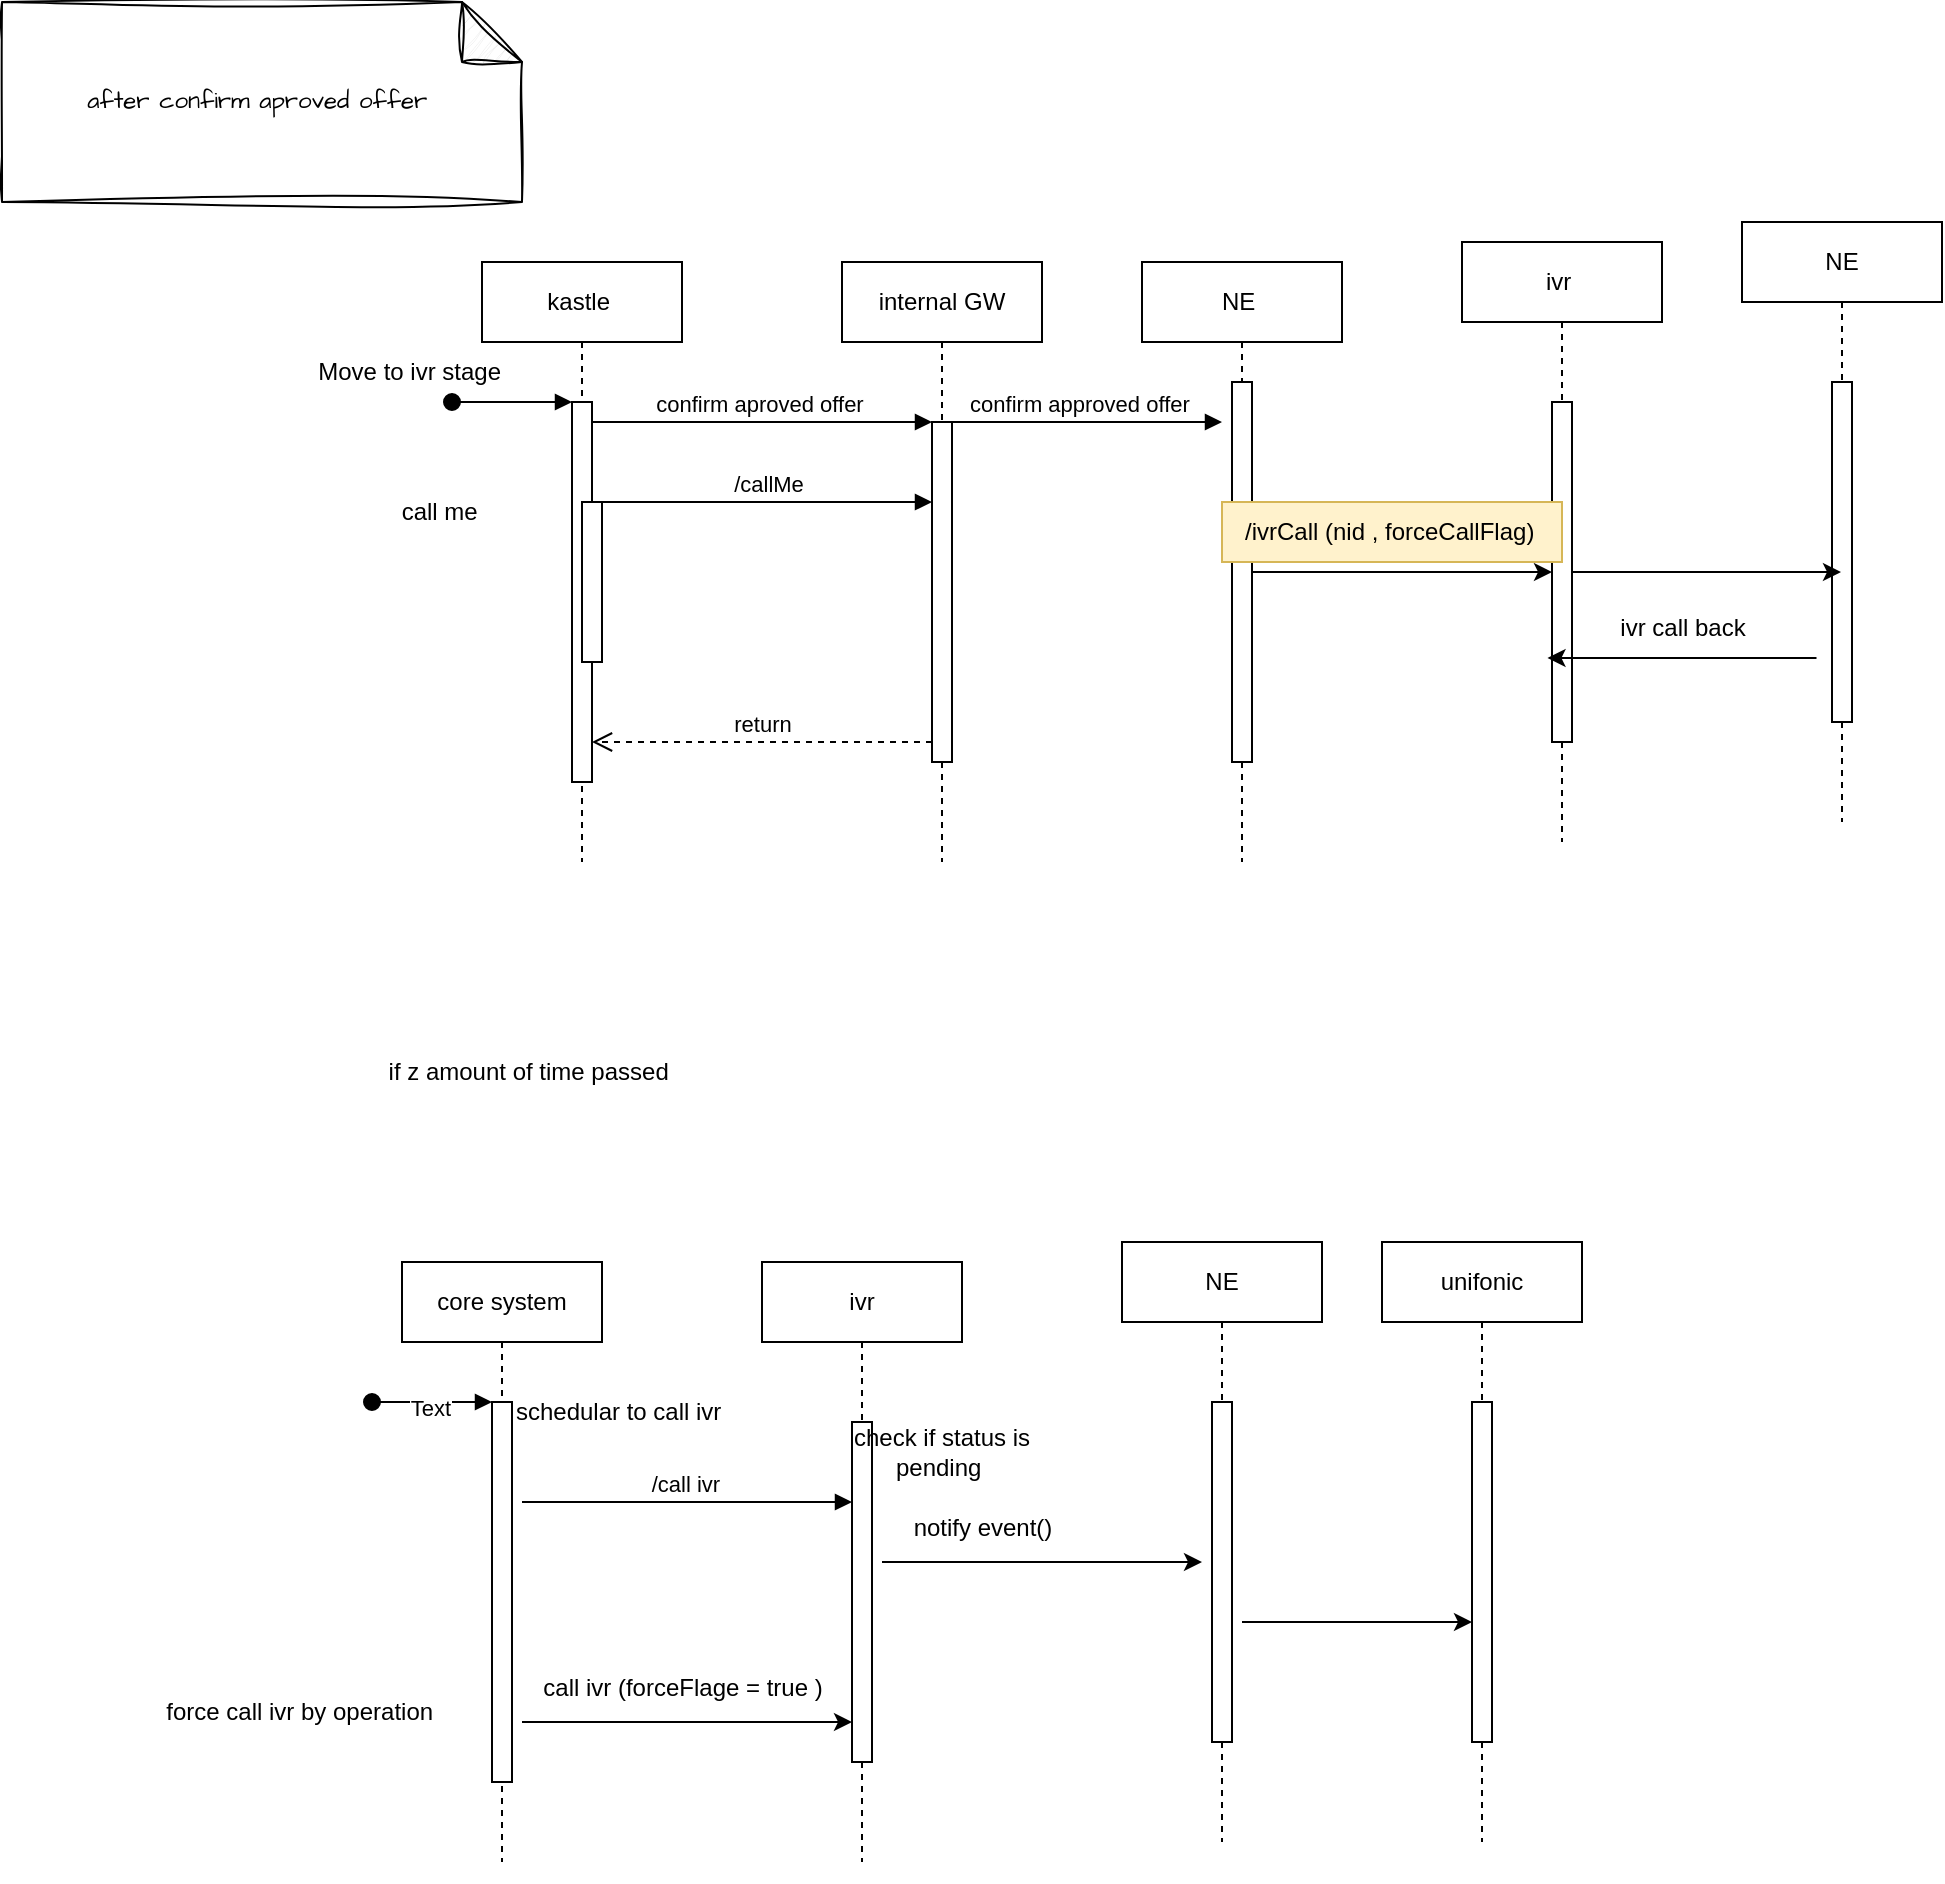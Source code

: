 <mxfile version="24.1.0" type="device" pages="2">
  <diagram name="Page-1" id="EMOl8qZR2YD2s_F4tZNh">
    <mxGraphModel dx="2270" dy="822" grid="1" gridSize="10" guides="1" tooltips="1" connect="1" arrows="1" fold="1" page="1" pageScale="1" pageWidth="850" pageHeight="1100" math="0" shadow="0">
      <root>
        <mxCell id="0" />
        <mxCell id="1" parent="0" />
        <mxCell id="t-m5-rh9F0vE4IcXD3DX-1" value="" style="group" parent="1" vertex="1" connectable="0">
          <mxGeometry x="80" y="130" width="730" height="320" as="geometry" />
        </mxCell>
        <mxCell id="t-m5-rh9F0vE4IcXD3DX-2" value="" style="group" parent="t-m5-rh9F0vE4IcXD3DX-1" vertex="1" connectable="0">
          <mxGeometry y="10" width="590" height="310" as="geometry" />
        </mxCell>
        <mxCell id="t-m5-rh9F0vE4IcXD3DX-3" value="" style="group" parent="t-m5-rh9F0vE4IcXD3DX-2" vertex="1" connectable="0">
          <mxGeometry width="590" height="310" as="geometry" />
        </mxCell>
        <mxCell id="t-m5-rh9F0vE4IcXD3DX-4" value="kastle&amp;nbsp;" style="shape=umlLifeline;perimeter=lifelinePerimeter;whiteSpace=wrap;html=1;container=0;dropTarget=0;collapsible=0;recursiveResize=0;outlineConnect=0;portConstraint=eastwest;newEdgeStyle={&quot;edgeStyle&quot;:&quot;elbowEdgeStyle&quot;,&quot;elbow&quot;:&quot;vertical&quot;,&quot;curved&quot;:0,&quot;rounded&quot;:0};" parent="t-m5-rh9F0vE4IcXD3DX-3" vertex="1">
          <mxGeometry y="10" width="100" height="300" as="geometry" />
        </mxCell>
        <mxCell id="t-m5-rh9F0vE4IcXD3DX-5" value="" style="html=1;points=[];perimeter=orthogonalPerimeter;outlineConnect=0;targetShapes=umlLifeline;portConstraint=eastwest;newEdgeStyle={&quot;edgeStyle&quot;:&quot;elbowEdgeStyle&quot;,&quot;elbow&quot;:&quot;vertical&quot;,&quot;curved&quot;:0,&quot;rounded&quot;:0};" parent="t-m5-rh9F0vE4IcXD3DX-4" vertex="1">
          <mxGeometry x="45" y="70" width="10" height="190" as="geometry" />
        </mxCell>
        <mxCell id="t-m5-rh9F0vE4IcXD3DX-6" value="" style="html=1;verticalAlign=bottom;startArrow=oval;endArrow=block;startSize=8;edgeStyle=elbowEdgeStyle;elbow=vertical;curved=0;rounded=0;" parent="t-m5-rh9F0vE4IcXD3DX-4" target="t-m5-rh9F0vE4IcXD3DX-5" edge="1">
          <mxGeometry relative="1" as="geometry">
            <mxPoint x="-15" y="70" as="sourcePoint" />
          </mxGeometry>
        </mxCell>
        <mxCell id="t-m5-rh9F0vE4IcXD3DX-7" value="" style="html=1;points=[];perimeter=orthogonalPerimeter;outlineConnect=0;targetShapes=umlLifeline;portConstraint=eastwest;newEdgeStyle={&quot;edgeStyle&quot;:&quot;elbowEdgeStyle&quot;,&quot;elbow&quot;:&quot;vertical&quot;,&quot;curved&quot;:0,&quot;rounded&quot;:0};" parent="t-m5-rh9F0vE4IcXD3DX-4" vertex="1">
          <mxGeometry x="50" y="120" width="10" height="80" as="geometry" />
        </mxCell>
        <mxCell id="t-m5-rh9F0vE4IcXD3DX-8" value="internal GW" style="shape=umlLifeline;perimeter=lifelinePerimeter;whiteSpace=wrap;html=1;container=0;dropTarget=0;collapsible=0;recursiveResize=0;outlineConnect=0;portConstraint=eastwest;newEdgeStyle={&quot;edgeStyle&quot;:&quot;elbowEdgeStyle&quot;,&quot;elbow&quot;:&quot;vertical&quot;,&quot;curved&quot;:0,&quot;rounded&quot;:0};" parent="t-m5-rh9F0vE4IcXD3DX-3" vertex="1">
          <mxGeometry x="180" y="10" width="100" height="300" as="geometry" />
        </mxCell>
        <mxCell id="t-m5-rh9F0vE4IcXD3DX-9" value="" style="html=1;points=[];perimeter=orthogonalPerimeter;outlineConnect=0;targetShapes=umlLifeline;portConstraint=eastwest;newEdgeStyle={&quot;edgeStyle&quot;:&quot;elbowEdgeStyle&quot;,&quot;elbow&quot;:&quot;vertical&quot;,&quot;curved&quot;:0,&quot;rounded&quot;:0};" parent="t-m5-rh9F0vE4IcXD3DX-8" vertex="1">
          <mxGeometry x="45" y="80" width="10" height="170" as="geometry" />
        </mxCell>
        <mxCell id="t-m5-rh9F0vE4IcXD3DX-10" value="confirm aproved offer&amp;nbsp;" style="html=1;verticalAlign=bottom;endArrow=block;edgeStyle=elbowEdgeStyle;elbow=vertical;curved=0;rounded=0;" parent="t-m5-rh9F0vE4IcXD3DX-3" source="t-m5-rh9F0vE4IcXD3DX-5" target="t-m5-rh9F0vE4IcXD3DX-9" edge="1">
          <mxGeometry relative="1" as="geometry">
            <mxPoint x="155" y="100" as="sourcePoint" />
            <Array as="points">
              <mxPoint x="140" y="90" />
            </Array>
          </mxGeometry>
        </mxCell>
        <mxCell id="t-m5-rh9F0vE4IcXD3DX-11" value="return" style="html=1;verticalAlign=bottom;endArrow=open;dashed=1;endSize=8;edgeStyle=elbowEdgeStyle;elbow=vertical;curved=0;rounded=0;" parent="t-m5-rh9F0vE4IcXD3DX-3" source="t-m5-rh9F0vE4IcXD3DX-9" target="t-m5-rh9F0vE4IcXD3DX-5" edge="1">
          <mxGeometry relative="1" as="geometry">
            <mxPoint x="155" y="175" as="targetPoint" />
            <Array as="points">
              <mxPoint x="150" y="250" />
            </Array>
          </mxGeometry>
        </mxCell>
        <mxCell id="t-m5-rh9F0vE4IcXD3DX-12" value="NE&amp;nbsp;" style="shape=umlLifeline;perimeter=lifelinePerimeter;whiteSpace=wrap;html=1;container=0;dropTarget=0;collapsible=0;recursiveResize=0;outlineConnect=0;portConstraint=eastwest;newEdgeStyle={&quot;edgeStyle&quot;:&quot;elbowEdgeStyle&quot;,&quot;elbow&quot;:&quot;vertical&quot;,&quot;curved&quot;:0,&quot;rounded&quot;:0};" parent="t-m5-rh9F0vE4IcXD3DX-3" vertex="1">
          <mxGeometry x="330" y="10" width="100" height="300" as="geometry" />
        </mxCell>
        <mxCell id="t-m5-rh9F0vE4IcXD3DX-13" value="" style="html=1;points=[];perimeter=orthogonalPerimeter;outlineConnect=0;targetShapes=umlLifeline;portConstraint=eastwest;newEdgeStyle={&quot;edgeStyle&quot;:&quot;elbowEdgeStyle&quot;,&quot;elbow&quot;:&quot;vertical&quot;,&quot;curved&quot;:0,&quot;rounded&quot;:0};" parent="t-m5-rh9F0vE4IcXD3DX-12" vertex="1">
          <mxGeometry x="45" y="60" width="10" height="190" as="geometry" />
        </mxCell>
        <mxCell id="t-m5-rh9F0vE4IcXD3DX-14" value="ivr&amp;nbsp;" style="shape=umlLifeline;perimeter=lifelinePerimeter;whiteSpace=wrap;html=1;container=0;dropTarget=0;collapsible=0;recursiveResize=0;outlineConnect=0;portConstraint=eastwest;newEdgeStyle={&quot;edgeStyle&quot;:&quot;elbowEdgeStyle&quot;,&quot;elbow&quot;:&quot;vertical&quot;,&quot;curved&quot;:0,&quot;rounded&quot;:0};" parent="t-m5-rh9F0vE4IcXD3DX-3" vertex="1">
          <mxGeometry x="490" width="100" height="300" as="geometry" />
        </mxCell>
        <mxCell id="t-m5-rh9F0vE4IcXD3DX-15" value="" style="html=1;points=[];perimeter=orthogonalPerimeter;outlineConnect=0;targetShapes=umlLifeline;portConstraint=eastwest;newEdgeStyle={&quot;edgeStyle&quot;:&quot;elbowEdgeStyle&quot;,&quot;elbow&quot;:&quot;vertical&quot;,&quot;curved&quot;:0,&quot;rounded&quot;:0};" parent="t-m5-rh9F0vE4IcXD3DX-14" vertex="1">
          <mxGeometry x="45" y="80" width="10" height="170" as="geometry" />
        </mxCell>
        <mxCell id="t-m5-rh9F0vE4IcXD3DX-16" style="edgeStyle=elbowEdgeStyle;rounded=0;orthogonalLoop=1;jettySize=auto;html=1;elbow=vertical;curved=0;" parent="t-m5-rh9F0vE4IcXD3DX-3" source="t-m5-rh9F0vE4IcXD3DX-13" target="t-m5-rh9F0vE4IcXD3DX-15" edge="1">
          <mxGeometry relative="1" as="geometry" />
        </mxCell>
        <mxCell id="t-m5-rh9F0vE4IcXD3DX-17" value="/callMe" style="html=1;verticalAlign=bottom;endArrow=block;edgeStyle=elbowEdgeStyle;elbow=vertical;curved=0;rounded=0;" parent="t-m5-rh9F0vE4IcXD3DX-3" source="t-m5-rh9F0vE4IcXD3DX-7" target="t-m5-rh9F0vE4IcXD3DX-9" edge="1">
          <mxGeometry relative="1" as="geometry">
            <mxPoint x="220" y="130" as="sourcePoint" />
            <Array as="points">
              <mxPoint x="150" y="130" />
            </Array>
            <mxPoint x="250" y="150" as="targetPoint" />
          </mxGeometry>
        </mxCell>
        <mxCell id="t-m5-rh9F0vE4IcXD3DX-18" value="/ivrCall (nid , forceCallFlag)&amp;nbsp;" style="text;html=1;align=center;verticalAlign=middle;resizable=0;points=[];autosize=1;strokeColor=#d6b656;fillColor=#fff2cc;" parent="t-m5-rh9F0vE4IcXD3DX-3" vertex="1">
          <mxGeometry x="370" y="130" width="170" height="30" as="geometry" />
        </mxCell>
        <mxCell id="t-m5-rh9F0vE4IcXD3DX-19" value="NE" style="shape=umlLifeline;perimeter=lifelinePerimeter;whiteSpace=wrap;html=1;container=0;dropTarget=0;collapsible=0;recursiveResize=0;outlineConnect=0;portConstraint=eastwest;newEdgeStyle={&quot;edgeStyle&quot;:&quot;elbowEdgeStyle&quot;,&quot;elbow&quot;:&quot;vertical&quot;,&quot;curved&quot;:0,&quot;rounded&quot;:0};" parent="t-m5-rh9F0vE4IcXD3DX-1" vertex="1">
          <mxGeometry x="630" width="100" height="300" as="geometry" />
        </mxCell>
        <mxCell id="t-m5-rh9F0vE4IcXD3DX-20" value="" style="html=1;points=[];perimeter=orthogonalPerimeter;outlineConnect=0;targetShapes=umlLifeline;portConstraint=eastwest;newEdgeStyle={&quot;edgeStyle&quot;:&quot;elbowEdgeStyle&quot;,&quot;elbow&quot;:&quot;vertical&quot;,&quot;curved&quot;:0,&quot;rounded&quot;:0};" parent="t-m5-rh9F0vE4IcXD3DX-19" vertex="1">
          <mxGeometry x="45" y="80" width="10" height="170" as="geometry" />
        </mxCell>
        <mxCell id="t-m5-rh9F0vE4IcXD3DX-21" style="edgeStyle=elbowEdgeStyle;rounded=0;orthogonalLoop=1;jettySize=auto;html=1;elbow=vertical;curved=0;" parent="t-m5-rh9F0vE4IcXD3DX-1" source="t-m5-rh9F0vE4IcXD3DX-15" target="t-m5-rh9F0vE4IcXD3DX-19" edge="1">
          <mxGeometry relative="1" as="geometry" />
        </mxCell>
        <mxCell id="t-m5-rh9F0vE4IcXD3DX-22" value="Move to ivr stage&amp;nbsp;" style="text;html=1;align=center;verticalAlign=middle;resizable=0;points=[];autosize=1;strokeColor=none;fillColor=none;" parent="1" vertex="1">
          <mxGeometry x="-15" y="190" width="120" height="30" as="geometry" />
        </mxCell>
        <mxCell id="t-m5-rh9F0vE4IcXD3DX-23" value="confirm approved offer&amp;nbsp;" style="html=1;verticalAlign=bottom;endArrow=block;edgeStyle=elbowEdgeStyle;elbow=vertical;curved=0;rounded=0;" parent="1" edge="1">
          <mxGeometry relative="1" as="geometry">
            <mxPoint x="310" y="230" as="sourcePoint" />
            <Array as="points">
              <mxPoint x="370" y="230" />
            </Array>
            <mxPoint x="450" y="230" as="targetPoint" />
          </mxGeometry>
        </mxCell>
        <mxCell id="t-m5-rh9F0vE4IcXD3DX-24" value="" style="endArrow=classic;html=1;rounded=0;" parent="1" edge="1">
          <mxGeometry width="50" height="50" relative="1" as="geometry">
            <mxPoint x="747.25" y="348" as="sourcePoint" />
            <mxPoint x="612.75" y="348" as="targetPoint" />
          </mxGeometry>
        </mxCell>
        <mxCell id="t-m5-rh9F0vE4IcXD3DX-25" value="ivr call back" style="text;html=1;align=center;verticalAlign=middle;resizable=0;points=[];autosize=1;strokeColor=none;fillColor=none;" parent="1" vertex="1">
          <mxGeometry x="635" y="318" width="90" height="30" as="geometry" />
        </mxCell>
        <mxCell id="t-m5-rh9F0vE4IcXD3DX-26" value="call me&amp;nbsp;" style="text;html=1;align=center;verticalAlign=middle;resizable=0;points=[];autosize=1;strokeColor=none;fillColor=none;" parent="1" vertex="1">
          <mxGeometry x="30" y="260" width="60" height="30" as="geometry" />
        </mxCell>
        <mxCell id="t-m5-rh9F0vE4IcXD3DX-27" value="if z amount of time passed&amp;nbsp;" style="text;html=1;strokeColor=none;fillColor=none;align=center;verticalAlign=middle;whiteSpace=wrap;rounded=0;" parent="1" vertex="1">
          <mxGeometry x="30" y="540" width="150" height="30" as="geometry" />
        </mxCell>
        <mxCell id="t-m5-rh9F0vE4IcXD3DX-28" value="" style="group" parent="1" vertex="1" connectable="0">
          <mxGeometry x="40" y="630" width="730" height="330" as="geometry" />
        </mxCell>
        <mxCell id="t-m5-rh9F0vE4IcXD3DX-29" value="" style="group" parent="t-m5-rh9F0vE4IcXD3DX-28" vertex="1" connectable="0">
          <mxGeometry y="10" width="590" height="320" as="geometry" />
        </mxCell>
        <mxCell id="t-m5-rh9F0vE4IcXD3DX-30" value="" style="group" parent="t-m5-rh9F0vE4IcXD3DX-29" vertex="1" connectable="0">
          <mxGeometry width="590" height="320" as="geometry" />
        </mxCell>
        <mxCell id="t-m5-rh9F0vE4IcXD3DX-31" value="core system" style="shape=umlLifeline;perimeter=lifelinePerimeter;whiteSpace=wrap;html=1;container=0;dropTarget=0;collapsible=0;recursiveResize=0;outlineConnect=0;portConstraint=eastwest;newEdgeStyle={&quot;edgeStyle&quot;:&quot;elbowEdgeStyle&quot;,&quot;elbow&quot;:&quot;vertical&quot;,&quot;curved&quot;:0,&quot;rounded&quot;:0};" parent="t-m5-rh9F0vE4IcXD3DX-30" vertex="1">
          <mxGeometry y="10" width="100" height="300" as="geometry" />
        </mxCell>
        <mxCell id="t-m5-rh9F0vE4IcXD3DX-32" value="" style="html=1;points=[];perimeter=orthogonalPerimeter;outlineConnect=0;targetShapes=umlLifeline;portConstraint=eastwest;newEdgeStyle={&quot;edgeStyle&quot;:&quot;elbowEdgeStyle&quot;,&quot;elbow&quot;:&quot;vertical&quot;,&quot;curved&quot;:0,&quot;rounded&quot;:0};" parent="t-m5-rh9F0vE4IcXD3DX-31" vertex="1">
          <mxGeometry x="45" y="70" width="10" height="190" as="geometry" />
        </mxCell>
        <mxCell id="t-m5-rh9F0vE4IcXD3DX-33" value="" style="html=1;verticalAlign=bottom;startArrow=oval;endArrow=block;startSize=8;edgeStyle=elbowEdgeStyle;elbow=vertical;curved=0;rounded=0;" parent="t-m5-rh9F0vE4IcXD3DX-31" target="t-m5-rh9F0vE4IcXD3DX-32" edge="1">
          <mxGeometry relative="1" as="geometry">
            <mxPoint x="-15" y="70" as="sourcePoint" />
          </mxGeometry>
        </mxCell>
        <mxCell id="t-m5-rh9F0vE4IcXD3DX-34" value="Text" style="edgeLabel;html=1;align=center;verticalAlign=middle;resizable=0;points=[];" parent="t-m5-rh9F0vE4IcXD3DX-33" vertex="1" connectable="0">
          <mxGeometry x="-0.033" y="-3" relative="1" as="geometry">
            <mxPoint as="offset" />
          </mxGeometry>
        </mxCell>
        <mxCell id="t-m5-rh9F0vE4IcXD3DX-35" value="ivr" style="shape=umlLifeline;perimeter=lifelinePerimeter;whiteSpace=wrap;html=1;container=0;dropTarget=0;collapsible=0;recursiveResize=0;outlineConnect=0;portConstraint=eastwest;newEdgeStyle={&quot;edgeStyle&quot;:&quot;elbowEdgeStyle&quot;,&quot;elbow&quot;:&quot;vertical&quot;,&quot;curved&quot;:0,&quot;rounded&quot;:0};" parent="t-m5-rh9F0vE4IcXD3DX-30" vertex="1">
          <mxGeometry x="180" y="10" width="100" height="300" as="geometry" />
        </mxCell>
        <mxCell id="t-m5-rh9F0vE4IcXD3DX-36" value="" style="html=1;points=[];perimeter=orthogonalPerimeter;outlineConnect=0;targetShapes=umlLifeline;portConstraint=eastwest;newEdgeStyle={&quot;edgeStyle&quot;:&quot;elbowEdgeStyle&quot;,&quot;elbow&quot;:&quot;vertical&quot;,&quot;curved&quot;:0,&quot;rounded&quot;:0};" parent="t-m5-rh9F0vE4IcXD3DX-35" vertex="1">
          <mxGeometry x="45" y="80" width="10" height="170" as="geometry" />
        </mxCell>
        <mxCell id="t-m5-rh9F0vE4IcXD3DX-37" value="/call ivr&amp;nbsp;" style="html=1;verticalAlign=bottom;endArrow=block;edgeStyle=elbowEdgeStyle;elbow=horizontal;curved=0;rounded=0;" parent="t-m5-rh9F0vE4IcXD3DX-30" target="t-m5-rh9F0vE4IcXD3DX-36" edge="1">
          <mxGeometry relative="1" as="geometry">
            <mxPoint x="60" y="130" as="sourcePoint" />
            <Array as="points">
              <mxPoint x="150" y="130" />
            </Array>
            <mxPoint x="250" y="150" as="targetPoint" />
          </mxGeometry>
        </mxCell>
        <mxCell id="t-m5-rh9F0vE4IcXD3DX-38" value="NE" style="shape=umlLifeline;perimeter=lifelinePerimeter;whiteSpace=wrap;html=1;container=0;dropTarget=0;collapsible=0;recursiveResize=0;outlineConnect=0;portConstraint=eastwest;newEdgeStyle={&quot;edgeStyle&quot;:&quot;elbowEdgeStyle&quot;,&quot;elbow&quot;:&quot;vertical&quot;,&quot;curved&quot;:0,&quot;rounded&quot;:0};" parent="t-m5-rh9F0vE4IcXD3DX-30" vertex="1">
          <mxGeometry x="360" width="100" height="300" as="geometry" />
        </mxCell>
        <mxCell id="t-m5-rh9F0vE4IcXD3DX-39" value="" style="html=1;points=[];perimeter=orthogonalPerimeter;outlineConnect=0;targetShapes=umlLifeline;portConstraint=eastwest;newEdgeStyle={&quot;edgeStyle&quot;:&quot;elbowEdgeStyle&quot;,&quot;elbow&quot;:&quot;vertical&quot;,&quot;curved&quot;:0,&quot;rounded&quot;:0};" parent="t-m5-rh9F0vE4IcXD3DX-38" vertex="1">
          <mxGeometry x="45" y="80" width="10" height="170" as="geometry" />
        </mxCell>
        <mxCell id="t-m5-rh9F0vE4IcXD3DX-40" value="unifonic" style="shape=umlLifeline;perimeter=lifelinePerimeter;whiteSpace=wrap;html=1;container=0;dropTarget=0;collapsible=0;recursiveResize=0;outlineConnect=0;portConstraint=eastwest;newEdgeStyle={&quot;edgeStyle&quot;:&quot;elbowEdgeStyle&quot;,&quot;elbow&quot;:&quot;vertical&quot;,&quot;curved&quot;:0,&quot;rounded&quot;:0};" parent="t-m5-rh9F0vE4IcXD3DX-30" vertex="1">
          <mxGeometry x="490" width="100" height="300" as="geometry" />
        </mxCell>
        <mxCell id="t-m5-rh9F0vE4IcXD3DX-41" value="" style="html=1;points=[];perimeter=orthogonalPerimeter;outlineConnect=0;targetShapes=umlLifeline;portConstraint=eastwest;newEdgeStyle={&quot;edgeStyle&quot;:&quot;elbowEdgeStyle&quot;,&quot;elbow&quot;:&quot;vertical&quot;,&quot;curved&quot;:0,&quot;rounded&quot;:0};" parent="t-m5-rh9F0vE4IcXD3DX-40" vertex="1">
          <mxGeometry x="45" y="80" width="10" height="170" as="geometry" />
        </mxCell>
        <mxCell id="t-m5-rh9F0vE4IcXD3DX-42" value="schedular to call ivr&amp;nbsp;" style="text;html=1;strokeColor=none;fillColor=none;align=center;verticalAlign=middle;whiteSpace=wrap;rounded=0;" parent="t-m5-rh9F0vE4IcXD3DX-30" vertex="1">
          <mxGeometry x="50" y="70" width="120" height="30" as="geometry" />
        </mxCell>
        <mxCell id="t-m5-rh9F0vE4IcXD3DX-43" value="call ivr (forceFlage = true )" style="text;html=1;align=center;verticalAlign=middle;resizable=0;points=[];autosize=1;strokeColor=none;fillColor=none;" parent="t-m5-rh9F0vE4IcXD3DX-30" vertex="1">
          <mxGeometry x="60" y="208" width="160" height="30" as="geometry" />
        </mxCell>
        <mxCell id="t-m5-rh9F0vE4IcXD3DX-44" value="check if status is pending&amp;nbsp;" style="text;html=1;strokeColor=none;fillColor=none;align=center;verticalAlign=middle;whiteSpace=wrap;rounded=0;" parent="t-m5-rh9F0vE4IcXD3DX-30" vertex="1">
          <mxGeometry x="210" y="90" width="120" height="30" as="geometry" />
        </mxCell>
        <mxCell id="t-m5-rh9F0vE4IcXD3DX-45" value="" style="endArrow=classic;html=1;rounded=0;" parent="t-m5-rh9F0vE4IcXD3DX-30" target="t-m5-rh9F0vE4IcXD3DX-41" edge="1">
          <mxGeometry width="50" height="50" relative="1" as="geometry">
            <mxPoint x="420" y="190" as="sourcePoint" />
            <mxPoint x="580" y="190" as="targetPoint" />
          </mxGeometry>
        </mxCell>
        <mxCell id="t-m5-rh9F0vE4IcXD3DX-46" value="force call ivr by operation&amp;nbsp;" style="text;html=1;align=center;verticalAlign=middle;resizable=0;points=[];autosize=1;strokeColor=none;fillColor=none;" parent="1" vertex="1">
          <mxGeometry x="-90" y="860" width="160" height="30" as="geometry" />
        </mxCell>
        <mxCell id="t-m5-rh9F0vE4IcXD3DX-47" value="" style="endArrow=classic;html=1;rounded=0;" parent="1" target="t-m5-rh9F0vE4IcXD3DX-36" edge="1">
          <mxGeometry width="50" height="50" relative="1" as="geometry">
            <mxPoint x="100" y="880" as="sourcePoint" />
            <mxPoint x="440" y="590" as="targetPoint" />
          </mxGeometry>
        </mxCell>
        <mxCell id="t-m5-rh9F0vE4IcXD3DX-48" value="" style="endArrow=classic;html=1;rounded=0;" parent="1" edge="1">
          <mxGeometry width="50" height="50" relative="1" as="geometry">
            <mxPoint x="280" y="800" as="sourcePoint" />
            <mxPoint x="440" y="800" as="targetPoint" />
          </mxGeometry>
        </mxCell>
        <mxCell id="t-m5-rh9F0vE4IcXD3DX-49" value="notify event()" style="text;html=1;align=center;verticalAlign=middle;resizable=0;points=[];autosize=1;strokeColor=none;fillColor=none;" parent="1" vertex="1">
          <mxGeometry x="285" y="768" width="90" height="30" as="geometry" />
        </mxCell>
        <mxCell id="t-m5-rh9F0vE4IcXD3DX-50" value="after confirm aproved offer&amp;nbsp;" style="shape=note;whiteSpace=wrap;html=1;backgroundOutline=1;darkOpacity=0.05;sketch=1;hachureGap=4;jiggle=2;curveFitting=1;fontFamily=Architects Daughter;fontSource=https%3A%2F%2Ffonts.googleapis.com%2Fcss%3Ffamily%3DArchitects%2BDaughter;" parent="1" vertex="1">
          <mxGeometry x="-160" y="20" width="260" height="100" as="geometry" />
        </mxCell>
      </root>
    </mxGraphModel>
  </diagram>
  <diagram id="FSEz3NKn8MGeTbbiw71Y" name="Page-2">
    <mxGraphModel dx="2284" dy="886" grid="1" gridSize="10" guides="1" tooltips="1" connect="1" arrows="1" fold="1" page="1" pageScale="1" pageWidth="850" pageHeight="1100" math="0" shadow="0">
      <root>
        <mxCell id="0" />
        <mxCell id="A4CUX9CkDe_HxodY0HPF-2" value="Untitled Layer" parent="0" />
        <mxCell id="1" parent="0" />
        <mxCell id="nJyOQQGIHR7tUgb3jm-N-22" value="Move to ivr stage&amp;nbsp;" style="text;html=1;align=center;verticalAlign=middle;resizable=0;points=[];autosize=1;strokeColor=none;fillColor=none;" parent="1" vertex="1">
          <mxGeometry x="-15" y="190" width="120" height="30" as="geometry" />
        </mxCell>
        <mxCell id="nJyOQQGIHR7tUgb3jm-N-26" value="call me&amp;nbsp;" style="text;html=1;align=center;verticalAlign=middle;resizable=0;points=[];autosize=1;strokeColor=none;fillColor=none;" parent="1" vertex="1">
          <mxGeometry x="30" y="260" width="60" height="30" as="geometry" />
        </mxCell>
        <mxCell id="nJyOQQGIHR7tUgb3jm-N-27" value="after confirm aproved offer&amp;nbsp;" style="shape=note;whiteSpace=wrap;html=1;backgroundOutline=1;darkOpacity=0.05;sketch=1;hachureGap=4;jiggle=2;curveFitting=1;fontFamily=Architects Daughter;fontSource=https%3A%2F%2Ffonts.googleapis.com%2Fcss%3Ffamily%3DArchitects%2BDaughter;" parent="1" vertex="1">
          <mxGeometry x="-160" y="20" width="260" height="100" as="geometry" />
        </mxCell>
        <mxCell id="nJyOQQGIHR7tUgb3jm-N-4" value="kastle&amp;nbsp;" style="shape=umlLifeline;perimeter=lifelinePerimeter;whiteSpace=wrap;html=1;container=0;dropTarget=0;collapsible=0;recursiveResize=0;outlineConnect=0;portConstraint=eastwest;newEdgeStyle={&quot;edgeStyle&quot;:&quot;elbowEdgeStyle&quot;,&quot;elbow&quot;:&quot;vertical&quot;,&quot;curved&quot;:0,&quot;rounded&quot;:0};" parent="1" vertex="1">
          <mxGeometry x="30" y="150" width="100" height="300" as="geometry" />
        </mxCell>
        <mxCell id="nJyOQQGIHR7tUgb3jm-N-5" value="" style="html=1;points=[];perimeter=orthogonalPerimeter;outlineConnect=0;targetShapes=umlLifeline;portConstraint=eastwest;newEdgeStyle={&quot;edgeStyle&quot;:&quot;elbowEdgeStyle&quot;,&quot;elbow&quot;:&quot;vertical&quot;,&quot;curved&quot;:0,&quot;rounded&quot;:0};" parent="nJyOQQGIHR7tUgb3jm-N-4" vertex="1">
          <mxGeometry x="45" y="70" width="10" height="190" as="geometry" />
        </mxCell>
        <mxCell id="nJyOQQGIHR7tUgb3jm-N-6" value="" style="html=1;verticalAlign=bottom;startArrow=oval;endArrow=block;startSize=8;edgeStyle=elbowEdgeStyle;elbow=vertical;curved=0;rounded=0;" parent="nJyOQQGIHR7tUgb3jm-N-4" target="nJyOQQGIHR7tUgb3jm-N-5" edge="1">
          <mxGeometry relative="1" as="geometry">
            <mxPoint x="-15" y="70" as="sourcePoint" />
          </mxGeometry>
        </mxCell>
        <mxCell id="nJyOQQGIHR7tUgb3jm-N-7" value="" style="html=1;points=[];perimeter=orthogonalPerimeter;outlineConnect=0;targetShapes=umlLifeline;portConstraint=eastwest;newEdgeStyle={&quot;edgeStyle&quot;:&quot;elbowEdgeStyle&quot;,&quot;elbow&quot;:&quot;vertical&quot;,&quot;curved&quot;:0,&quot;rounded&quot;:0};" parent="nJyOQQGIHR7tUgb3jm-N-4" vertex="1">
          <mxGeometry x="50" y="120" width="10" height="80" as="geometry" />
        </mxCell>
        <mxCell id="nJyOQQGIHR7tUgb3jm-N-8" value="internal GW" style="shape=umlLifeline;perimeter=lifelinePerimeter;whiteSpace=wrap;html=1;container=0;dropTarget=0;collapsible=0;recursiveResize=0;outlineConnect=0;portConstraint=eastwest;newEdgeStyle={&quot;edgeStyle&quot;:&quot;elbowEdgeStyle&quot;,&quot;elbow&quot;:&quot;vertical&quot;,&quot;curved&quot;:0,&quot;rounded&quot;:0};" parent="1" vertex="1">
          <mxGeometry x="210" y="150" width="100" height="300" as="geometry" />
        </mxCell>
        <mxCell id="nJyOQQGIHR7tUgb3jm-N-9" value="" style="html=1;points=[];perimeter=orthogonalPerimeter;outlineConnect=0;targetShapes=umlLifeline;portConstraint=eastwest;newEdgeStyle={&quot;edgeStyle&quot;:&quot;elbowEdgeStyle&quot;,&quot;elbow&quot;:&quot;vertical&quot;,&quot;curved&quot;:0,&quot;rounded&quot;:0};" parent="nJyOQQGIHR7tUgb3jm-N-8" vertex="1">
          <mxGeometry x="45" y="80" width="10" height="170" as="geometry" />
        </mxCell>
        <mxCell id="nJyOQQGIHR7tUgb3jm-N-10" value="ivr event" style="html=1;verticalAlign=bottom;endArrow=block;edgeStyle=elbowEdgeStyle;elbow=vertical;curved=0;rounded=0;" parent="1" source="nJyOQQGIHR7tUgb3jm-N-5" target="nJyOQQGIHR7tUgb3jm-N-9" edge="1">
          <mxGeometry relative="1" as="geometry">
            <mxPoint x="185" y="240" as="sourcePoint" />
            <Array as="points">
              <mxPoint x="170" y="230" />
            </Array>
          </mxGeometry>
        </mxCell>
        <mxCell id="nJyOQQGIHR7tUgb3jm-N-11" value="return" style="html=1;verticalAlign=bottom;endArrow=open;dashed=1;endSize=8;edgeStyle=elbowEdgeStyle;elbow=vertical;curved=0;rounded=0;" parent="1" source="nJyOQQGIHR7tUgb3jm-N-9" target="nJyOQQGIHR7tUgb3jm-N-5" edge="1">
          <mxGeometry relative="1" as="geometry">
            <mxPoint x="185" y="315" as="targetPoint" />
            <Array as="points">
              <mxPoint x="180" y="390" />
            </Array>
          </mxGeometry>
        </mxCell>
        <mxCell id="nJyOQQGIHR7tUgb3jm-N-12" value="NE&amp;nbsp;" style="shape=umlLifeline;perimeter=lifelinePerimeter;whiteSpace=wrap;html=1;container=0;dropTarget=0;collapsible=0;recursiveResize=0;outlineConnect=0;portConstraint=eastwest;newEdgeStyle={&quot;edgeStyle&quot;:&quot;elbowEdgeStyle&quot;,&quot;elbow&quot;:&quot;vertical&quot;,&quot;curved&quot;:0,&quot;rounded&quot;:0};" parent="1" vertex="1">
          <mxGeometry x="360" y="150" width="100" height="300" as="geometry" />
        </mxCell>
        <mxCell id="nJyOQQGIHR7tUgb3jm-N-13" value="" style="html=1;points=[];perimeter=orthogonalPerimeter;outlineConnect=0;targetShapes=umlLifeline;portConstraint=eastwest;newEdgeStyle={&quot;edgeStyle&quot;:&quot;elbowEdgeStyle&quot;,&quot;elbow&quot;:&quot;vertical&quot;,&quot;curved&quot;:0,&quot;rounded&quot;:0};" parent="nJyOQQGIHR7tUgb3jm-N-12" vertex="1">
          <mxGeometry x="45" y="60" width="10" height="190" as="geometry" />
        </mxCell>
        <mxCell id="nJyOQQGIHR7tUgb3jm-N-17" value="/callMe" style="html=1;verticalAlign=bottom;endArrow=block;edgeStyle=elbowEdgeStyle;elbow=vertical;curved=0;rounded=0;" parent="1" source="nJyOQQGIHR7tUgb3jm-N-7" target="nJyOQQGIHR7tUgb3jm-N-9" edge="1">
          <mxGeometry relative="1" as="geometry">
            <mxPoint x="250" y="270" as="sourcePoint" />
            <Array as="points">
              <mxPoint x="180" y="270" />
            </Array>
            <mxPoint x="280" y="290" as="targetPoint" />
          </mxGeometry>
        </mxCell>
        <mxCell id="nJyOQQGIHR7tUgb3jm-N-29" style="edgeStyle=elbowEdgeStyle;rounded=0;sketch=1;hachureGap=4;jiggle=2;curveFitting=1;orthogonalLoop=1;jettySize=auto;html=1;elbow=vertical;curved=0;fontFamily=Architects Daughter;fontSource=https%3A%2F%2Ffonts.googleapis.com%2Fcss%3Ffamily%3DArchitects%2BDaughter;" parent="1" edge="1">
          <mxGeometry relative="1" as="geometry">
            <mxPoint x="265" y="260" as="sourcePoint" />
            <mxPoint x="409.5" y="260" as="targetPoint" />
          </mxGeometry>
        </mxCell>
      </root>
    </mxGraphModel>
  </diagram>
</mxfile>
